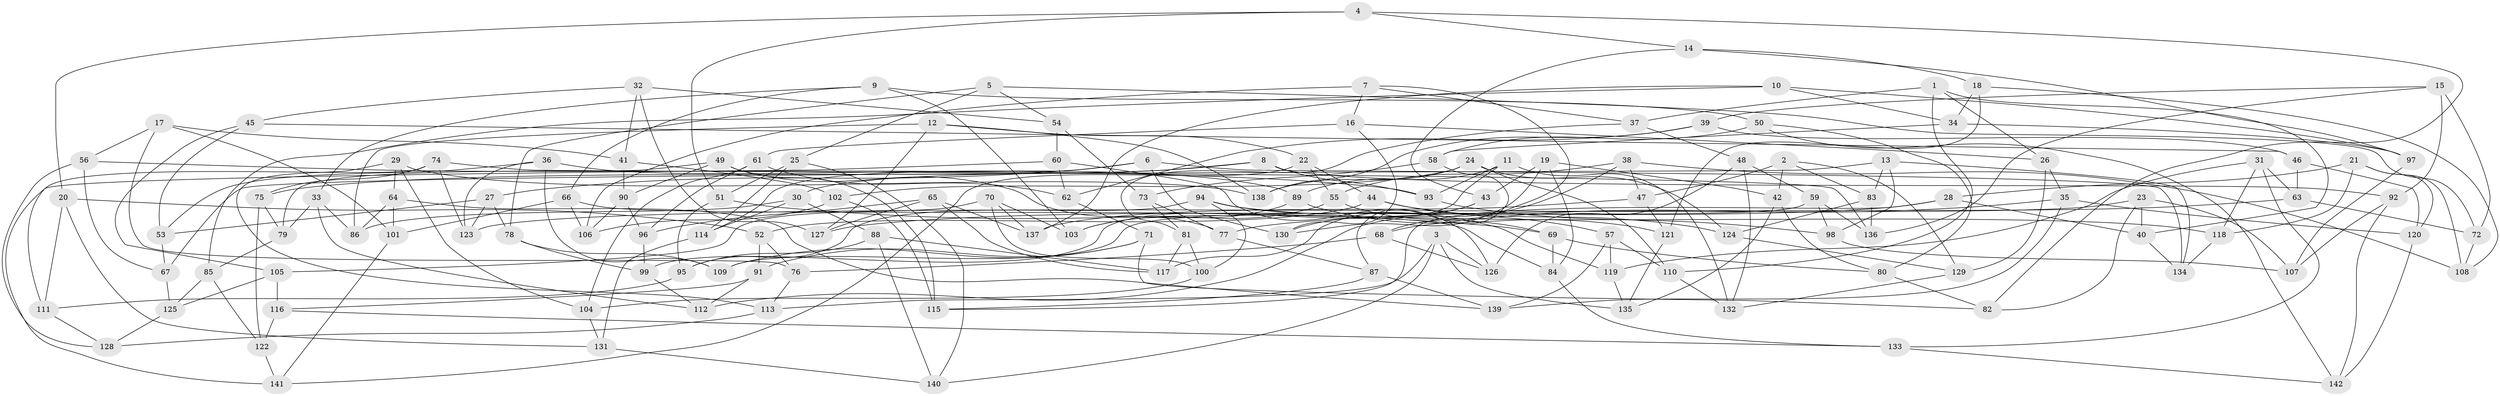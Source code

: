 // coarse degree distribution, {4: 0.6352941176470588, 6: 0.15294117647058825, 12: 0.011764705882352941, 8: 0.09411764705882353, 9: 0.03529411764705882, 7: 0.023529411764705882, 10: 0.011764705882352941, 11: 0.011764705882352941, 5: 0.023529411764705882}
// Generated by graph-tools (version 1.1) at 2025/20/03/04/25 18:20:36]
// undirected, 142 vertices, 284 edges
graph export_dot {
graph [start="1"]
  node [color=gray90,style=filled];
  1;
  2;
  3;
  4;
  5;
  6;
  7;
  8;
  9;
  10;
  11;
  12;
  13;
  14;
  15;
  16;
  17;
  18;
  19;
  20;
  21;
  22;
  23;
  24;
  25;
  26;
  27;
  28;
  29;
  30;
  31;
  32;
  33;
  34;
  35;
  36;
  37;
  38;
  39;
  40;
  41;
  42;
  43;
  44;
  45;
  46;
  47;
  48;
  49;
  50;
  51;
  52;
  53;
  54;
  55;
  56;
  57;
  58;
  59;
  60;
  61;
  62;
  63;
  64;
  65;
  66;
  67;
  68;
  69;
  70;
  71;
  72;
  73;
  74;
  75;
  76;
  77;
  78;
  79;
  80;
  81;
  82;
  83;
  84;
  85;
  86;
  87;
  88;
  89;
  90;
  91;
  92;
  93;
  94;
  95;
  96;
  97;
  98;
  99;
  100;
  101;
  102;
  103;
  104;
  105;
  106;
  107;
  108;
  109;
  110;
  111;
  112;
  113;
  114;
  115;
  116;
  117;
  118;
  119;
  120;
  121;
  122;
  123;
  124;
  125;
  126;
  127;
  128;
  129;
  130;
  131;
  132;
  133;
  134;
  135;
  136;
  137;
  138;
  139;
  140;
  141;
  142;
  1 -- 40;
  1 -- 37;
  1 -- 110;
  1 -- 26;
  2 -- 129;
  2 -- 47;
  2 -- 42;
  2 -- 83;
  3 -- 140;
  3 -- 113;
  3 -- 126;
  3 -- 135;
  4 -- 14;
  4 -- 82;
  4 -- 51;
  4 -- 20;
  5 -- 72;
  5 -- 54;
  5 -- 78;
  5 -- 25;
  6 -- 27;
  6 -- 134;
  6 -- 114;
  6 -- 130;
  7 -- 16;
  7 -- 68;
  7 -- 37;
  7 -- 106;
  8 -- 30;
  8 -- 92;
  8 -- 75;
  8 -- 93;
  9 -- 103;
  9 -- 33;
  9 -- 66;
  9 -- 50;
  10 -- 137;
  10 -- 97;
  10 -- 34;
  10 -- 85;
  11 -- 99;
  11 -- 89;
  11 -- 132;
  11 -- 93;
  12 -- 138;
  12 -- 22;
  12 -- 127;
  12 -- 86;
  13 -- 98;
  13 -- 67;
  13 -- 134;
  13 -- 83;
  14 -- 18;
  14 -- 97;
  14 -- 43;
  15 -- 136;
  15 -- 39;
  15 -- 72;
  15 -- 92;
  16 -- 61;
  16 -- 26;
  16 -- 130;
  17 -- 76;
  17 -- 41;
  17 -- 56;
  17 -- 101;
  18 -- 34;
  18 -- 121;
  18 -- 108;
  19 -- 42;
  19 -- 43;
  19 -- 130;
  19 -- 84;
  20 -- 111;
  20 -- 52;
  20 -- 131;
  21 -- 28;
  21 -- 118;
  21 -- 120;
  21 -- 108;
  22 -- 55;
  22 -- 141;
  22 -- 44;
  23 -- 82;
  23 -- 123;
  23 -- 40;
  23 -- 107;
  24 -- 102;
  24 -- 110;
  24 -- 124;
  24 -- 138;
  25 -- 114;
  25 -- 51;
  25 -- 140;
  26 -- 35;
  26 -- 129;
  27 -- 78;
  27 -- 123;
  27 -- 53;
  28 -- 127;
  28 -- 40;
  28 -- 115;
  29 -- 104;
  29 -- 64;
  29 -- 113;
  29 -- 138;
  30 -- 114;
  30 -- 88;
  30 -- 86;
  31 -- 63;
  31 -- 118;
  31 -- 133;
  31 -- 119;
  32 -- 45;
  32 -- 54;
  32 -- 127;
  32 -- 41;
  33 -- 112;
  33 -- 86;
  33 -- 79;
  34 -- 97;
  34 -- 58;
  35 -- 139;
  35 -- 120;
  35 -- 68;
  36 -- 53;
  36 -- 123;
  36 -- 89;
  36 -- 109;
  37 -- 81;
  37 -- 48;
  38 -- 112;
  38 -- 47;
  38 -- 108;
  38 -- 55;
  39 -- 138;
  39 -- 46;
  39 -- 62;
  40 -- 134;
  41 -- 102;
  41 -- 90;
  42 -- 135;
  42 -- 80;
  43 -- 117;
  43 -- 130;
  44 -- 124;
  44 -- 57;
  44 -- 52;
  45 -- 53;
  45 -- 46;
  45 -- 105;
  46 -- 63;
  46 -- 120;
  47 -- 121;
  47 -- 137;
  48 -- 132;
  48 -- 126;
  48 -- 59;
  49 -- 77;
  49 -- 90;
  49 -- 79;
  49 -- 115;
  50 -- 80;
  50 -- 142;
  50 -- 58;
  51 -- 69;
  51 -- 95;
  52 -- 76;
  52 -- 91;
  53 -- 67;
  54 -- 60;
  54 -- 73;
  55 -- 69;
  55 -- 103;
  56 -- 128;
  56 -- 67;
  56 -- 93;
  57 -- 139;
  57 -- 110;
  57 -- 119;
  58 -- 87;
  58 -- 73;
  59 -- 98;
  59 -- 109;
  59 -- 136;
  60 -- 126;
  60 -- 62;
  60 -- 141;
  61 -- 62;
  61 -- 104;
  61 -- 96;
  62 -- 71;
  63 -- 77;
  63 -- 72;
  64 -- 101;
  64 -- 139;
  64 -- 86;
  65 -- 96;
  65 -- 117;
  65 -- 137;
  65 -- 127;
  66 -- 106;
  66 -- 84;
  66 -- 101;
  67 -- 125;
  68 -- 76;
  68 -- 126;
  69 -- 80;
  69 -- 84;
  70 -- 105;
  70 -- 137;
  70 -- 103;
  70 -- 100;
  71 -- 82;
  71 -- 91;
  71 -- 109;
  72 -- 108;
  73 -- 81;
  73 -- 77;
  74 -- 75;
  74 -- 136;
  74 -- 123;
  74 -- 111;
  75 -- 79;
  75 -- 122;
  76 -- 113;
  77 -- 87;
  78 -- 109;
  78 -- 99;
  79 -- 85;
  80 -- 82;
  81 -- 100;
  81 -- 117;
  83 -- 124;
  83 -- 136;
  84 -- 133;
  85 -- 125;
  85 -- 122;
  87 -- 139;
  87 -- 115;
  88 -- 140;
  88 -- 95;
  88 -- 117;
  89 -- 103;
  89 -- 121;
  90 -- 106;
  90 -- 96;
  91 -- 116;
  91 -- 112;
  92 -- 107;
  92 -- 142;
  93 -- 98;
  94 -- 118;
  94 -- 95;
  94 -- 100;
  94 -- 119;
  95 -- 111;
  96 -- 99;
  97 -- 107;
  98 -- 107;
  99 -- 112;
  100 -- 104;
  101 -- 141;
  102 -- 115;
  102 -- 106;
  104 -- 131;
  105 -- 116;
  105 -- 125;
  110 -- 132;
  111 -- 128;
  113 -- 128;
  114 -- 131;
  116 -- 133;
  116 -- 122;
  118 -- 134;
  119 -- 135;
  120 -- 142;
  121 -- 135;
  122 -- 141;
  124 -- 129;
  125 -- 128;
  129 -- 132;
  131 -- 140;
  133 -- 142;
}
